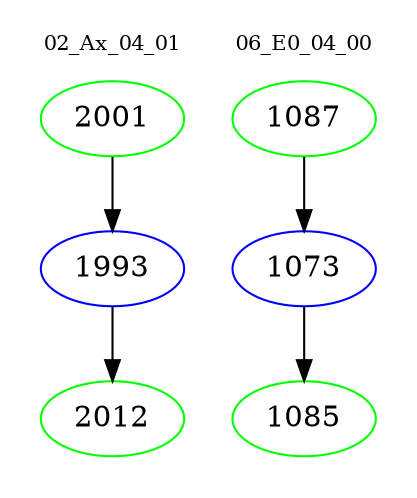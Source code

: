 digraph{
subgraph cluster_0 {
color = white
label = "02_Ax_04_01";
fontsize=10;
T0_2001 [label="2001", color="green"]
T0_2001 -> T0_1993 [color="black"]
T0_1993 [label="1993", color="blue"]
T0_1993 -> T0_2012 [color="black"]
T0_2012 [label="2012", color="green"]
}
subgraph cluster_1 {
color = white
label = "06_E0_04_00";
fontsize=10;
T1_1087 [label="1087", color="green"]
T1_1087 -> T1_1073 [color="black"]
T1_1073 [label="1073", color="blue"]
T1_1073 -> T1_1085 [color="black"]
T1_1085 [label="1085", color="green"]
}
}
